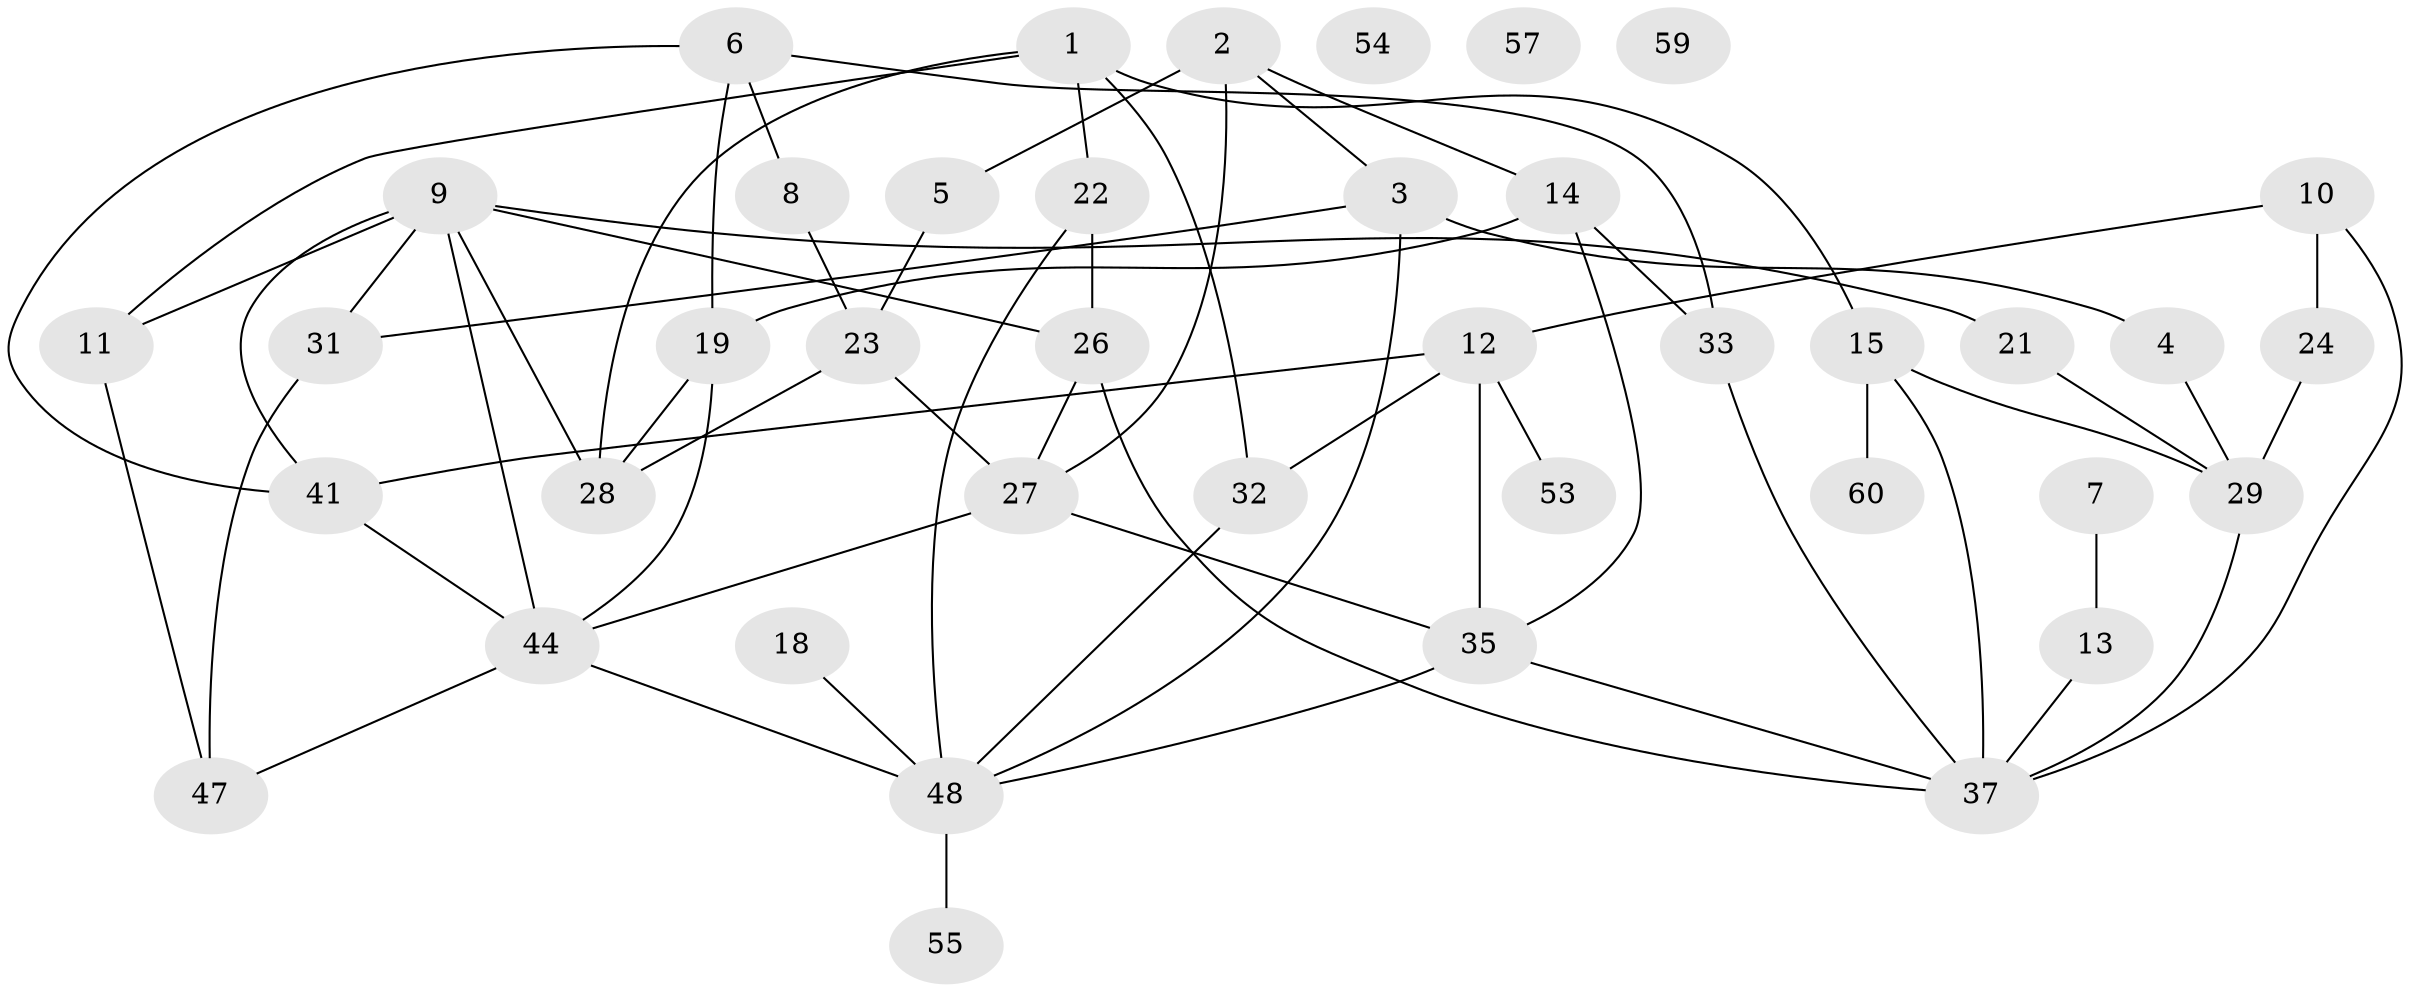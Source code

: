 // Generated by graph-tools (version 1.1) at 2025/23/03/03/25 07:23:25]
// undirected, 40 vertices, 65 edges
graph export_dot {
graph [start="1"]
  node [color=gray90,style=filled];
  1 [super="+52"];
  2 [super="+34"];
  3 [super="+16"];
  4;
  5 [super="+58"];
  6 [super="+20"];
  7;
  8 [super="+17"];
  9 [super="+49"];
  10;
  11 [super="+40"];
  12 [super="+30"];
  13 [super="+42"];
  14 [super="+25"];
  15 [super="+43"];
  18;
  19;
  21;
  22;
  23 [super="+45"];
  24;
  26 [super="+62"];
  27 [super="+39"];
  28 [super="+36"];
  29 [super="+38"];
  31 [super="+46"];
  32;
  33;
  35 [super="+51"];
  37 [super="+61"];
  41;
  44 [super="+56"];
  47;
  48 [super="+50"];
  53;
  54;
  55;
  57;
  59;
  60;
  1 -- 11;
  1 -- 28;
  1 -- 32;
  1 -- 22;
  1 -- 15;
  2 -- 27 [weight=2];
  2 -- 14;
  2 -- 5;
  2 -- 3;
  3 -- 4;
  3 -- 31 [weight=2];
  3 -- 48;
  4 -- 29;
  5 -- 23;
  6 -- 19;
  6 -- 33;
  6 -- 8;
  6 -- 41;
  7 -- 13;
  8 -- 23;
  9 -- 28;
  9 -- 41;
  9 -- 26;
  9 -- 21;
  9 -- 44;
  9 -- 11;
  9 -- 31;
  10 -- 12;
  10 -- 24;
  10 -- 37;
  11 -- 47;
  12 -- 32;
  12 -- 41;
  12 -- 53;
  12 -- 35;
  13 -- 37;
  14 -- 19;
  14 -- 35;
  14 -- 33;
  15 -- 60;
  15 -- 37;
  15 -- 29;
  18 -- 48;
  19 -- 28;
  19 -- 44;
  21 -- 29;
  22 -- 26;
  22 -- 48;
  23 -- 28;
  23 -- 27;
  24 -- 29;
  26 -- 27;
  26 -- 37;
  27 -- 35;
  27 -- 44;
  29 -- 37;
  31 -- 47;
  32 -- 48;
  33 -- 37;
  35 -- 37;
  35 -- 48;
  41 -- 44;
  44 -- 47;
  44 -- 48;
  48 -- 55;
}

